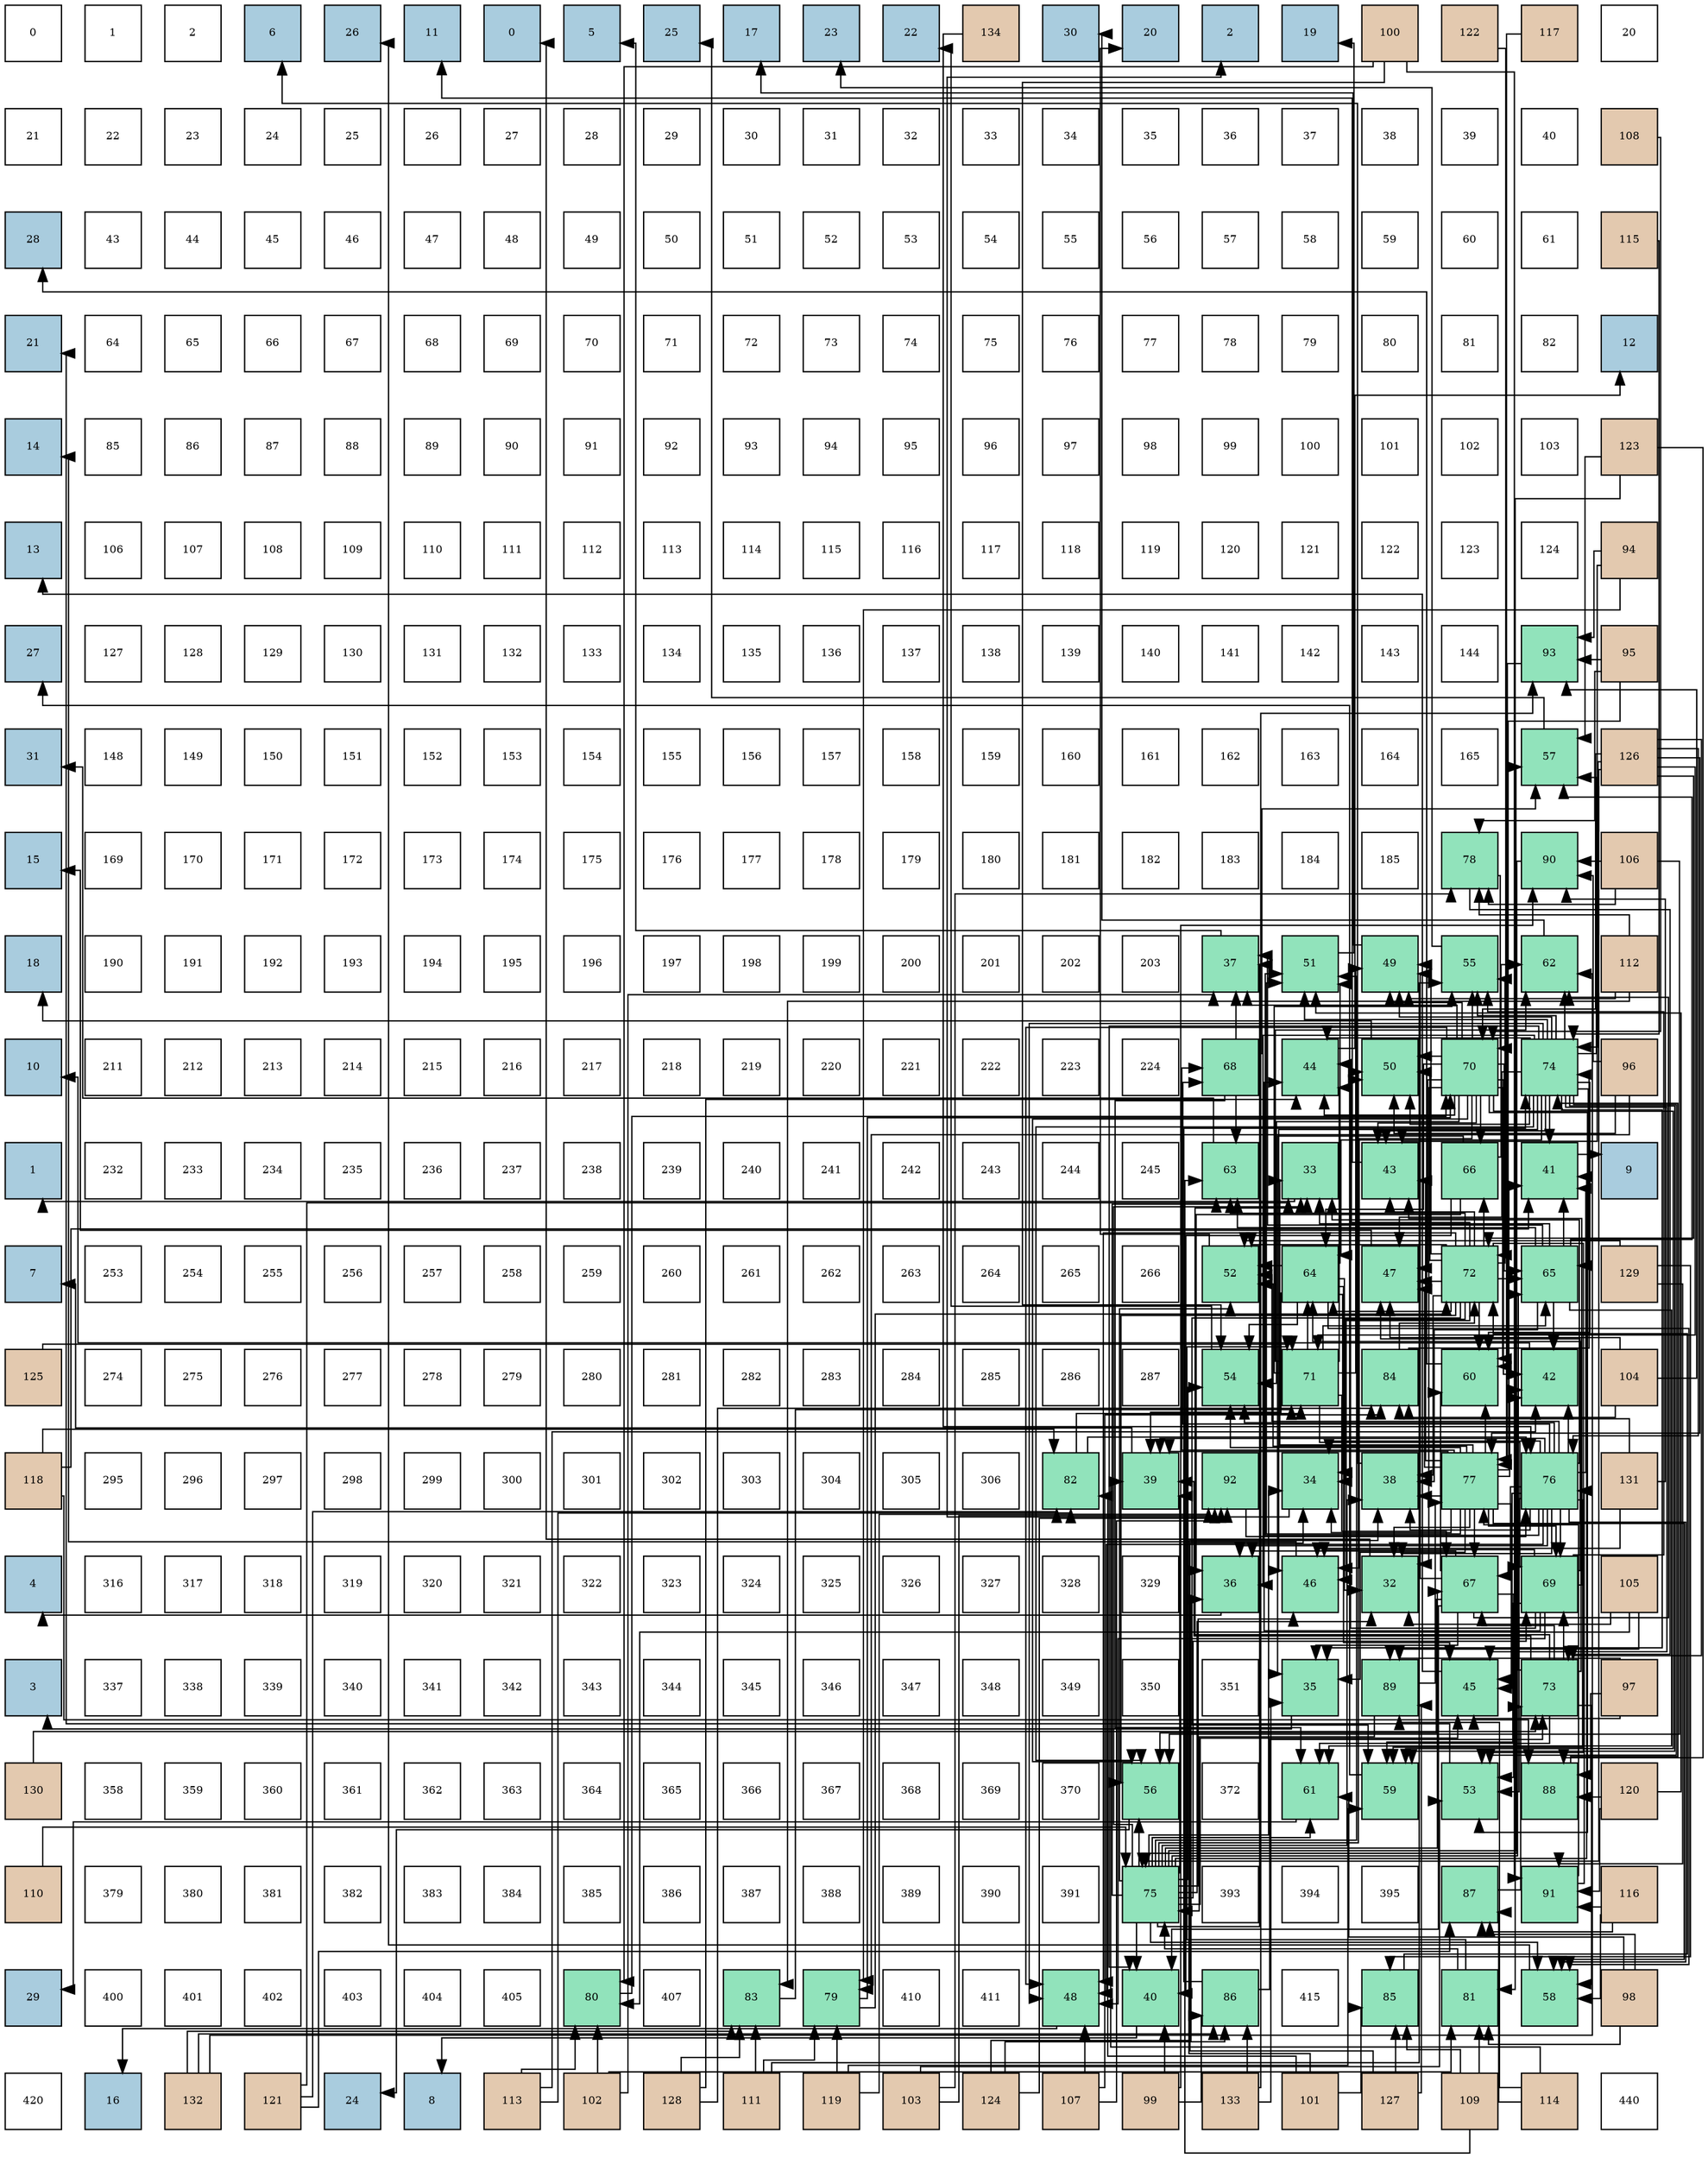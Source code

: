 digraph layout{
 rankdir=TB;
 splines=ortho;
 node [style=filled shape=square fixedsize=true width=0.6];
0[label="0", fontsize=8, fillcolor="#ffffff"];
1[label="1", fontsize=8, fillcolor="#ffffff"];
2[label="2", fontsize=8, fillcolor="#ffffff"];
3[label="6", fontsize=8, fillcolor="#a9ccde"];
4[label="26", fontsize=8, fillcolor="#a9ccde"];
5[label="11", fontsize=8, fillcolor="#a9ccde"];
6[label="0", fontsize=8, fillcolor="#a9ccde"];
7[label="5", fontsize=8, fillcolor="#a9ccde"];
8[label="25", fontsize=8, fillcolor="#a9ccde"];
9[label="17", fontsize=8, fillcolor="#a9ccde"];
10[label="23", fontsize=8, fillcolor="#a9ccde"];
11[label="22", fontsize=8, fillcolor="#a9ccde"];
12[label="134", fontsize=8, fillcolor="#e3c9af"];
13[label="30", fontsize=8, fillcolor="#a9ccde"];
14[label="20", fontsize=8, fillcolor="#a9ccde"];
15[label="2", fontsize=8, fillcolor="#a9ccde"];
16[label="19", fontsize=8, fillcolor="#a9ccde"];
17[label="100", fontsize=8, fillcolor="#e3c9af"];
18[label="122", fontsize=8, fillcolor="#e3c9af"];
19[label="117", fontsize=8, fillcolor="#e3c9af"];
20[label="20", fontsize=8, fillcolor="#ffffff"];
21[label="21", fontsize=8, fillcolor="#ffffff"];
22[label="22", fontsize=8, fillcolor="#ffffff"];
23[label="23", fontsize=8, fillcolor="#ffffff"];
24[label="24", fontsize=8, fillcolor="#ffffff"];
25[label="25", fontsize=8, fillcolor="#ffffff"];
26[label="26", fontsize=8, fillcolor="#ffffff"];
27[label="27", fontsize=8, fillcolor="#ffffff"];
28[label="28", fontsize=8, fillcolor="#ffffff"];
29[label="29", fontsize=8, fillcolor="#ffffff"];
30[label="30", fontsize=8, fillcolor="#ffffff"];
31[label="31", fontsize=8, fillcolor="#ffffff"];
32[label="32", fontsize=8, fillcolor="#ffffff"];
33[label="33", fontsize=8, fillcolor="#ffffff"];
34[label="34", fontsize=8, fillcolor="#ffffff"];
35[label="35", fontsize=8, fillcolor="#ffffff"];
36[label="36", fontsize=8, fillcolor="#ffffff"];
37[label="37", fontsize=8, fillcolor="#ffffff"];
38[label="38", fontsize=8, fillcolor="#ffffff"];
39[label="39", fontsize=8, fillcolor="#ffffff"];
40[label="40", fontsize=8, fillcolor="#ffffff"];
41[label="108", fontsize=8, fillcolor="#e3c9af"];
42[label="28", fontsize=8, fillcolor="#a9ccde"];
43[label="43", fontsize=8, fillcolor="#ffffff"];
44[label="44", fontsize=8, fillcolor="#ffffff"];
45[label="45", fontsize=8, fillcolor="#ffffff"];
46[label="46", fontsize=8, fillcolor="#ffffff"];
47[label="47", fontsize=8, fillcolor="#ffffff"];
48[label="48", fontsize=8, fillcolor="#ffffff"];
49[label="49", fontsize=8, fillcolor="#ffffff"];
50[label="50", fontsize=8, fillcolor="#ffffff"];
51[label="51", fontsize=8, fillcolor="#ffffff"];
52[label="52", fontsize=8, fillcolor="#ffffff"];
53[label="53", fontsize=8, fillcolor="#ffffff"];
54[label="54", fontsize=8, fillcolor="#ffffff"];
55[label="55", fontsize=8, fillcolor="#ffffff"];
56[label="56", fontsize=8, fillcolor="#ffffff"];
57[label="57", fontsize=8, fillcolor="#ffffff"];
58[label="58", fontsize=8, fillcolor="#ffffff"];
59[label="59", fontsize=8, fillcolor="#ffffff"];
60[label="60", fontsize=8, fillcolor="#ffffff"];
61[label="61", fontsize=8, fillcolor="#ffffff"];
62[label="115", fontsize=8, fillcolor="#e3c9af"];
63[label="21", fontsize=8, fillcolor="#a9ccde"];
64[label="64", fontsize=8, fillcolor="#ffffff"];
65[label="65", fontsize=8, fillcolor="#ffffff"];
66[label="66", fontsize=8, fillcolor="#ffffff"];
67[label="67", fontsize=8, fillcolor="#ffffff"];
68[label="68", fontsize=8, fillcolor="#ffffff"];
69[label="69", fontsize=8, fillcolor="#ffffff"];
70[label="70", fontsize=8, fillcolor="#ffffff"];
71[label="71", fontsize=8, fillcolor="#ffffff"];
72[label="72", fontsize=8, fillcolor="#ffffff"];
73[label="73", fontsize=8, fillcolor="#ffffff"];
74[label="74", fontsize=8, fillcolor="#ffffff"];
75[label="75", fontsize=8, fillcolor="#ffffff"];
76[label="76", fontsize=8, fillcolor="#ffffff"];
77[label="77", fontsize=8, fillcolor="#ffffff"];
78[label="78", fontsize=8, fillcolor="#ffffff"];
79[label="79", fontsize=8, fillcolor="#ffffff"];
80[label="80", fontsize=8, fillcolor="#ffffff"];
81[label="81", fontsize=8, fillcolor="#ffffff"];
82[label="82", fontsize=8, fillcolor="#ffffff"];
83[label="12", fontsize=8, fillcolor="#a9ccde"];
84[label="14", fontsize=8, fillcolor="#a9ccde"];
85[label="85", fontsize=8, fillcolor="#ffffff"];
86[label="86", fontsize=8, fillcolor="#ffffff"];
87[label="87", fontsize=8, fillcolor="#ffffff"];
88[label="88", fontsize=8, fillcolor="#ffffff"];
89[label="89", fontsize=8, fillcolor="#ffffff"];
90[label="90", fontsize=8, fillcolor="#ffffff"];
91[label="91", fontsize=8, fillcolor="#ffffff"];
92[label="92", fontsize=8, fillcolor="#ffffff"];
93[label="93", fontsize=8, fillcolor="#ffffff"];
94[label="94", fontsize=8, fillcolor="#ffffff"];
95[label="95", fontsize=8, fillcolor="#ffffff"];
96[label="96", fontsize=8, fillcolor="#ffffff"];
97[label="97", fontsize=8, fillcolor="#ffffff"];
98[label="98", fontsize=8, fillcolor="#ffffff"];
99[label="99", fontsize=8, fillcolor="#ffffff"];
100[label="100", fontsize=8, fillcolor="#ffffff"];
101[label="101", fontsize=8, fillcolor="#ffffff"];
102[label="102", fontsize=8, fillcolor="#ffffff"];
103[label="103", fontsize=8, fillcolor="#ffffff"];
104[label="123", fontsize=8, fillcolor="#e3c9af"];
105[label="13", fontsize=8, fillcolor="#a9ccde"];
106[label="106", fontsize=8, fillcolor="#ffffff"];
107[label="107", fontsize=8, fillcolor="#ffffff"];
108[label="108", fontsize=8, fillcolor="#ffffff"];
109[label="109", fontsize=8, fillcolor="#ffffff"];
110[label="110", fontsize=8, fillcolor="#ffffff"];
111[label="111", fontsize=8, fillcolor="#ffffff"];
112[label="112", fontsize=8, fillcolor="#ffffff"];
113[label="113", fontsize=8, fillcolor="#ffffff"];
114[label="114", fontsize=8, fillcolor="#ffffff"];
115[label="115", fontsize=8, fillcolor="#ffffff"];
116[label="116", fontsize=8, fillcolor="#ffffff"];
117[label="117", fontsize=8, fillcolor="#ffffff"];
118[label="118", fontsize=8, fillcolor="#ffffff"];
119[label="119", fontsize=8, fillcolor="#ffffff"];
120[label="120", fontsize=8, fillcolor="#ffffff"];
121[label="121", fontsize=8, fillcolor="#ffffff"];
122[label="122", fontsize=8, fillcolor="#ffffff"];
123[label="123", fontsize=8, fillcolor="#ffffff"];
124[label="124", fontsize=8, fillcolor="#ffffff"];
125[label="94", fontsize=8, fillcolor="#e3c9af"];
126[label="27", fontsize=8, fillcolor="#a9ccde"];
127[label="127", fontsize=8, fillcolor="#ffffff"];
128[label="128", fontsize=8, fillcolor="#ffffff"];
129[label="129", fontsize=8, fillcolor="#ffffff"];
130[label="130", fontsize=8, fillcolor="#ffffff"];
131[label="131", fontsize=8, fillcolor="#ffffff"];
132[label="132", fontsize=8, fillcolor="#ffffff"];
133[label="133", fontsize=8, fillcolor="#ffffff"];
134[label="134", fontsize=8, fillcolor="#ffffff"];
135[label="135", fontsize=8, fillcolor="#ffffff"];
136[label="136", fontsize=8, fillcolor="#ffffff"];
137[label="137", fontsize=8, fillcolor="#ffffff"];
138[label="138", fontsize=8, fillcolor="#ffffff"];
139[label="139", fontsize=8, fillcolor="#ffffff"];
140[label="140", fontsize=8, fillcolor="#ffffff"];
141[label="141", fontsize=8, fillcolor="#ffffff"];
142[label="142", fontsize=8, fillcolor="#ffffff"];
143[label="143", fontsize=8, fillcolor="#ffffff"];
144[label="144", fontsize=8, fillcolor="#ffffff"];
145[label="93", fontsize=8, fillcolor="#91e3bb"];
146[label="95", fontsize=8, fillcolor="#e3c9af"];
147[label="31", fontsize=8, fillcolor="#a9ccde"];
148[label="148", fontsize=8, fillcolor="#ffffff"];
149[label="149", fontsize=8, fillcolor="#ffffff"];
150[label="150", fontsize=8, fillcolor="#ffffff"];
151[label="151", fontsize=8, fillcolor="#ffffff"];
152[label="152", fontsize=8, fillcolor="#ffffff"];
153[label="153", fontsize=8, fillcolor="#ffffff"];
154[label="154", fontsize=8, fillcolor="#ffffff"];
155[label="155", fontsize=8, fillcolor="#ffffff"];
156[label="156", fontsize=8, fillcolor="#ffffff"];
157[label="157", fontsize=8, fillcolor="#ffffff"];
158[label="158", fontsize=8, fillcolor="#ffffff"];
159[label="159", fontsize=8, fillcolor="#ffffff"];
160[label="160", fontsize=8, fillcolor="#ffffff"];
161[label="161", fontsize=8, fillcolor="#ffffff"];
162[label="162", fontsize=8, fillcolor="#ffffff"];
163[label="163", fontsize=8, fillcolor="#ffffff"];
164[label="164", fontsize=8, fillcolor="#ffffff"];
165[label="165", fontsize=8, fillcolor="#ffffff"];
166[label="57", fontsize=8, fillcolor="#91e3bb"];
167[label="126", fontsize=8, fillcolor="#e3c9af"];
168[label="15", fontsize=8, fillcolor="#a9ccde"];
169[label="169", fontsize=8, fillcolor="#ffffff"];
170[label="170", fontsize=8, fillcolor="#ffffff"];
171[label="171", fontsize=8, fillcolor="#ffffff"];
172[label="172", fontsize=8, fillcolor="#ffffff"];
173[label="173", fontsize=8, fillcolor="#ffffff"];
174[label="174", fontsize=8, fillcolor="#ffffff"];
175[label="175", fontsize=8, fillcolor="#ffffff"];
176[label="176", fontsize=8, fillcolor="#ffffff"];
177[label="177", fontsize=8, fillcolor="#ffffff"];
178[label="178", fontsize=8, fillcolor="#ffffff"];
179[label="179", fontsize=8, fillcolor="#ffffff"];
180[label="180", fontsize=8, fillcolor="#ffffff"];
181[label="181", fontsize=8, fillcolor="#ffffff"];
182[label="182", fontsize=8, fillcolor="#ffffff"];
183[label="183", fontsize=8, fillcolor="#ffffff"];
184[label="184", fontsize=8, fillcolor="#ffffff"];
185[label="185", fontsize=8, fillcolor="#ffffff"];
186[label="78", fontsize=8, fillcolor="#91e3bb"];
187[label="90", fontsize=8, fillcolor="#91e3bb"];
188[label="106", fontsize=8, fillcolor="#e3c9af"];
189[label="18", fontsize=8, fillcolor="#a9ccde"];
190[label="190", fontsize=8, fillcolor="#ffffff"];
191[label="191", fontsize=8, fillcolor="#ffffff"];
192[label="192", fontsize=8, fillcolor="#ffffff"];
193[label="193", fontsize=8, fillcolor="#ffffff"];
194[label="194", fontsize=8, fillcolor="#ffffff"];
195[label="195", fontsize=8, fillcolor="#ffffff"];
196[label="196", fontsize=8, fillcolor="#ffffff"];
197[label="197", fontsize=8, fillcolor="#ffffff"];
198[label="198", fontsize=8, fillcolor="#ffffff"];
199[label="199", fontsize=8, fillcolor="#ffffff"];
200[label="200", fontsize=8, fillcolor="#ffffff"];
201[label="201", fontsize=8, fillcolor="#ffffff"];
202[label="202", fontsize=8, fillcolor="#ffffff"];
203[label="203", fontsize=8, fillcolor="#ffffff"];
204[label="37", fontsize=8, fillcolor="#91e3bb"];
205[label="51", fontsize=8, fillcolor="#91e3bb"];
206[label="49", fontsize=8, fillcolor="#91e3bb"];
207[label="55", fontsize=8, fillcolor="#91e3bb"];
208[label="62", fontsize=8, fillcolor="#91e3bb"];
209[label="112", fontsize=8, fillcolor="#e3c9af"];
210[label="10", fontsize=8, fillcolor="#a9ccde"];
211[label="211", fontsize=8, fillcolor="#ffffff"];
212[label="212", fontsize=8, fillcolor="#ffffff"];
213[label="213", fontsize=8, fillcolor="#ffffff"];
214[label="214", fontsize=8, fillcolor="#ffffff"];
215[label="215", fontsize=8, fillcolor="#ffffff"];
216[label="216", fontsize=8, fillcolor="#ffffff"];
217[label="217", fontsize=8, fillcolor="#ffffff"];
218[label="218", fontsize=8, fillcolor="#ffffff"];
219[label="219", fontsize=8, fillcolor="#ffffff"];
220[label="220", fontsize=8, fillcolor="#ffffff"];
221[label="221", fontsize=8, fillcolor="#ffffff"];
222[label="222", fontsize=8, fillcolor="#ffffff"];
223[label="223", fontsize=8, fillcolor="#ffffff"];
224[label="224", fontsize=8, fillcolor="#ffffff"];
225[label="68", fontsize=8, fillcolor="#91e3bb"];
226[label="44", fontsize=8, fillcolor="#91e3bb"];
227[label="50", fontsize=8, fillcolor="#91e3bb"];
228[label="70", fontsize=8, fillcolor="#91e3bb"];
229[label="74", fontsize=8, fillcolor="#91e3bb"];
230[label="96", fontsize=8, fillcolor="#e3c9af"];
231[label="1", fontsize=8, fillcolor="#a9ccde"];
232[label="232", fontsize=8, fillcolor="#ffffff"];
233[label="233", fontsize=8, fillcolor="#ffffff"];
234[label="234", fontsize=8, fillcolor="#ffffff"];
235[label="235", fontsize=8, fillcolor="#ffffff"];
236[label="236", fontsize=8, fillcolor="#ffffff"];
237[label="237", fontsize=8, fillcolor="#ffffff"];
238[label="238", fontsize=8, fillcolor="#ffffff"];
239[label="239", fontsize=8, fillcolor="#ffffff"];
240[label="240", fontsize=8, fillcolor="#ffffff"];
241[label="241", fontsize=8, fillcolor="#ffffff"];
242[label="242", fontsize=8, fillcolor="#ffffff"];
243[label="243", fontsize=8, fillcolor="#ffffff"];
244[label="244", fontsize=8, fillcolor="#ffffff"];
245[label="245", fontsize=8, fillcolor="#ffffff"];
246[label="63", fontsize=8, fillcolor="#91e3bb"];
247[label="33", fontsize=8, fillcolor="#91e3bb"];
248[label="43", fontsize=8, fillcolor="#91e3bb"];
249[label="66", fontsize=8, fillcolor="#91e3bb"];
250[label="41", fontsize=8, fillcolor="#91e3bb"];
251[label="9", fontsize=8, fillcolor="#a9ccde"];
252[label="7", fontsize=8, fillcolor="#a9ccde"];
253[label="253", fontsize=8, fillcolor="#ffffff"];
254[label="254", fontsize=8, fillcolor="#ffffff"];
255[label="255", fontsize=8, fillcolor="#ffffff"];
256[label="256", fontsize=8, fillcolor="#ffffff"];
257[label="257", fontsize=8, fillcolor="#ffffff"];
258[label="258", fontsize=8, fillcolor="#ffffff"];
259[label="259", fontsize=8, fillcolor="#ffffff"];
260[label="260", fontsize=8, fillcolor="#ffffff"];
261[label="261", fontsize=8, fillcolor="#ffffff"];
262[label="262", fontsize=8, fillcolor="#ffffff"];
263[label="263", fontsize=8, fillcolor="#ffffff"];
264[label="264", fontsize=8, fillcolor="#ffffff"];
265[label="265", fontsize=8, fillcolor="#ffffff"];
266[label="266", fontsize=8, fillcolor="#ffffff"];
267[label="52", fontsize=8, fillcolor="#91e3bb"];
268[label="64", fontsize=8, fillcolor="#91e3bb"];
269[label="47", fontsize=8, fillcolor="#91e3bb"];
270[label="72", fontsize=8, fillcolor="#91e3bb"];
271[label="65", fontsize=8, fillcolor="#91e3bb"];
272[label="129", fontsize=8, fillcolor="#e3c9af"];
273[label="125", fontsize=8, fillcolor="#e3c9af"];
274[label="274", fontsize=8, fillcolor="#ffffff"];
275[label="275", fontsize=8, fillcolor="#ffffff"];
276[label="276", fontsize=8, fillcolor="#ffffff"];
277[label="277", fontsize=8, fillcolor="#ffffff"];
278[label="278", fontsize=8, fillcolor="#ffffff"];
279[label="279", fontsize=8, fillcolor="#ffffff"];
280[label="280", fontsize=8, fillcolor="#ffffff"];
281[label="281", fontsize=8, fillcolor="#ffffff"];
282[label="282", fontsize=8, fillcolor="#ffffff"];
283[label="283", fontsize=8, fillcolor="#ffffff"];
284[label="284", fontsize=8, fillcolor="#ffffff"];
285[label="285", fontsize=8, fillcolor="#ffffff"];
286[label="286", fontsize=8, fillcolor="#ffffff"];
287[label="287", fontsize=8, fillcolor="#ffffff"];
288[label="54", fontsize=8, fillcolor="#91e3bb"];
289[label="71", fontsize=8, fillcolor="#91e3bb"];
290[label="84", fontsize=8, fillcolor="#91e3bb"];
291[label="60", fontsize=8, fillcolor="#91e3bb"];
292[label="42", fontsize=8, fillcolor="#91e3bb"];
293[label="104", fontsize=8, fillcolor="#e3c9af"];
294[label="118", fontsize=8, fillcolor="#e3c9af"];
295[label="295", fontsize=8, fillcolor="#ffffff"];
296[label="296", fontsize=8, fillcolor="#ffffff"];
297[label="297", fontsize=8, fillcolor="#ffffff"];
298[label="298", fontsize=8, fillcolor="#ffffff"];
299[label="299", fontsize=8, fillcolor="#ffffff"];
300[label="300", fontsize=8, fillcolor="#ffffff"];
301[label="301", fontsize=8, fillcolor="#ffffff"];
302[label="302", fontsize=8, fillcolor="#ffffff"];
303[label="303", fontsize=8, fillcolor="#ffffff"];
304[label="304", fontsize=8, fillcolor="#ffffff"];
305[label="305", fontsize=8, fillcolor="#ffffff"];
306[label="306", fontsize=8, fillcolor="#ffffff"];
307[label="82", fontsize=8, fillcolor="#91e3bb"];
308[label="39", fontsize=8, fillcolor="#91e3bb"];
309[label="92", fontsize=8, fillcolor="#91e3bb"];
310[label="34", fontsize=8, fillcolor="#91e3bb"];
311[label="38", fontsize=8, fillcolor="#91e3bb"];
312[label="77", fontsize=8, fillcolor="#91e3bb"];
313[label="76", fontsize=8, fillcolor="#91e3bb"];
314[label="131", fontsize=8, fillcolor="#e3c9af"];
315[label="4", fontsize=8, fillcolor="#a9ccde"];
316[label="316", fontsize=8, fillcolor="#ffffff"];
317[label="317", fontsize=8, fillcolor="#ffffff"];
318[label="318", fontsize=8, fillcolor="#ffffff"];
319[label="319", fontsize=8, fillcolor="#ffffff"];
320[label="320", fontsize=8, fillcolor="#ffffff"];
321[label="321", fontsize=8, fillcolor="#ffffff"];
322[label="322", fontsize=8, fillcolor="#ffffff"];
323[label="323", fontsize=8, fillcolor="#ffffff"];
324[label="324", fontsize=8, fillcolor="#ffffff"];
325[label="325", fontsize=8, fillcolor="#ffffff"];
326[label="326", fontsize=8, fillcolor="#ffffff"];
327[label="327", fontsize=8, fillcolor="#ffffff"];
328[label="328", fontsize=8, fillcolor="#ffffff"];
329[label="329", fontsize=8, fillcolor="#ffffff"];
330[label="36", fontsize=8, fillcolor="#91e3bb"];
331[label="46", fontsize=8, fillcolor="#91e3bb"];
332[label="32", fontsize=8, fillcolor="#91e3bb"];
333[label="67", fontsize=8, fillcolor="#91e3bb"];
334[label="69", fontsize=8, fillcolor="#91e3bb"];
335[label="105", fontsize=8, fillcolor="#e3c9af"];
336[label="3", fontsize=8, fillcolor="#a9ccde"];
337[label="337", fontsize=8, fillcolor="#ffffff"];
338[label="338", fontsize=8, fillcolor="#ffffff"];
339[label="339", fontsize=8, fillcolor="#ffffff"];
340[label="340", fontsize=8, fillcolor="#ffffff"];
341[label="341", fontsize=8, fillcolor="#ffffff"];
342[label="342", fontsize=8, fillcolor="#ffffff"];
343[label="343", fontsize=8, fillcolor="#ffffff"];
344[label="344", fontsize=8, fillcolor="#ffffff"];
345[label="345", fontsize=8, fillcolor="#ffffff"];
346[label="346", fontsize=8, fillcolor="#ffffff"];
347[label="347", fontsize=8, fillcolor="#ffffff"];
348[label="348", fontsize=8, fillcolor="#ffffff"];
349[label="349", fontsize=8, fillcolor="#ffffff"];
350[label="350", fontsize=8, fillcolor="#ffffff"];
351[label="351", fontsize=8, fillcolor="#ffffff"];
352[label="35", fontsize=8, fillcolor="#91e3bb"];
353[label="89", fontsize=8, fillcolor="#91e3bb"];
354[label="45", fontsize=8, fillcolor="#91e3bb"];
355[label="73", fontsize=8, fillcolor="#91e3bb"];
356[label="97", fontsize=8, fillcolor="#e3c9af"];
357[label="130", fontsize=8, fillcolor="#e3c9af"];
358[label="358", fontsize=8, fillcolor="#ffffff"];
359[label="359", fontsize=8, fillcolor="#ffffff"];
360[label="360", fontsize=8, fillcolor="#ffffff"];
361[label="361", fontsize=8, fillcolor="#ffffff"];
362[label="362", fontsize=8, fillcolor="#ffffff"];
363[label="363", fontsize=8, fillcolor="#ffffff"];
364[label="364", fontsize=8, fillcolor="#ffffff"];
365[label="365", fontsize=8, fillcolor="#ffffff"];
366[label="366", fontsize=8, fillcolor="#ffffff"];
367[label="367", fontsize=8, fillcolor="#ffffff"];
368[label="368", fontsize=8, fillcolor="#ffffff"];
369[label="369", fontsize=8, fillcolor="#ffffff"];
370[label="370", fontsize=8, fillcolor="#ffffff"];
371[label="56", fontsize=8, fillcolor="#91e3bb"];
372[label="372", fontsize=8, fillcolor="#ffffff"];
373[label="61", fontsize=8, fillcolor="#91e3bb"];
374[label="59", fontsize=8, fillcolor="#91e3bb"];
375[label="53", fontsize=8, fillcolor="#91e3bb"];
376[label="88", fontsize=8, fillcolor="#91e3bb"];
377[label="120", fontsize=8, fillcolor="#e3c9af"];
378[label="110", fontsize=8, fillcolor="#e3c9af"];
379[label="379", fontsize=8, fillcolor="#ffffff"];
380[label="380", fontsize=8, fillcolor="#ffffff"];
381[label="381", fontsize=8, fillcolor="#ffffff"];
382[label="382", fontsize=8, fillcolor="#ffffff"];
383[label="383", fontsize=8, fillcolor="#ffffff"];
384[label="384", fontsize=8, fillcolor="#ffffff"];
385[label="385", fontsize=8, fillcolor="#ffffff"];
386[label="386", fontsize=8, fillcolor="#ffffff"];
387[label="387", fontsize=8, fillcolor="#ffffff"];
388[label="388", fontsize=8, fillcolor="#ffffff"];
389[label="389", fontsize=8, fillcolor="#ffffff"];
390[label="390", fontsize=8, fillcolor="#ffffff"];
391[label="391", fontsize=8, fillcolor="#ffffff"];
392[label="75", fontsize=8, fillcolor="#91e3bb"];
393[label="393", fontsize=8, fillcolor="#ffffff"];
394[label="394", fontsize=8, fillcolor="#ffffff"];
395[label="395", fontsize=8, fillcolor="#ffffff"];
396[label="87", fontsize=8, fillcolor="#91e3bb"];
397[label="91", fontsize=8, fillcolor="#91e3bb"];
398[label="116", fontsize=8, fillcolor="#e3c9af"];
399[label="29", fontsize=8, fillcolor="#a9ccde"];
400[label="400", fontsize=8, fillcolor="#ffffff"];
401[label="401", fontsize=8, fillcolor="#ffffff"];
402[label="402", fontsize=8, fillcolor="#ffffff"];
403[label="403", fontsize=8, fillcolor="#ffffff"];
404[label="404", fontsize=8, fillcolor="#ffffff"];
405[label="405", fontsize=8, fillcolor="#ffffff"];
406[label="80", fontsize=8, fillcolor="#91e3bb"];
407[label="407", fontsize=8, fillcolor="#ffffff"];
408[label="83", fontsize=8, fillcolor="#91e3bb"];
409[label="79", fontsize=8, fillcolor="#91e3bb"];
410[label="410", fontsize=8, fillcolor="#ffffff"];
411[label="411", fontsize=8, fillcolor="#ffffff"];
412[label="48", fontsize=8, fillcolor="#91e3bb"];
413[label="40", fontsize=8, fillcolor="#91e3bb"];
414[label="86", fontsize=8, fillcolor="#91e3bb"];
415[label="415", fontsize=8, fillcolor="#ffffff"];
416[label="85", fontsize=8, fillcolor="#91e3bb"];
417[label="81", fontsize=8, fillcolor="#91e3bb"];
418[label="58", fontsize=8, fillcolor="#91e3bb"];
419[label="98", fontsize=8, fillcolor="#e3c9af"];
420[label="420", fontsize=8, fillcolor="#ffffff"];
421[label="16", fontsize=8, fillcolor="#a9ccde"];
422[label="132", fontsize=8, fillcolor="#e3c9af"];
423[label="121", fontsize=8, fillcolor="#e3c9af"];
424[label="24", fontsize=8, fillcolor="#a9ccde"];
425[label="8", fontsize=8, fillcolor="#a9ccde"];
426[label="113", fontsize=8, fillcolor="#e3c9af"];
427[label="102", fontsize=8, fillcolor="#e3c9af"];
428[label="128", fontsize=8, fillcolor="#e3c9af"];
429[label="111", fontsize=8, fillcolor="#e3c9af"];
430[label="119", fontsize=8, fillcolor="#e3c9af"];
431[label="103", fontsize=8, fillcolor="#e3c9af"];
432[label="124", fontsize=8, fillcolor="#e3c9af"];
433[label="107", fontsize=8, fillcolor="#e3c9af"];
434[label="99", fontsize=8, fillcolor="#e3c9af"];
435[label="133", fontsize=8, fillcolor="#e3c9af"];
436[label="101", fontsize=8, fillcolor="#e3c9af"];
437[label="127", fontsize=8, fillcolor="#e3c9af"];
438[label="109", fontsize=8, fillcolor="#e3c9af"];
439[label="114", fontsize=8, fillcolor="#e3c9af"];
440[label="440", fontsize=8, fillcolor="#ffffff"];
edge [constraint=false, style=vis];332 -> 6;
247 -> 231;
310 -> 15;
352 -> 336;
330 -> 315;
204 -> 7;
311 -> 3;
308 -> 252;
413 -> 425;
250 -> 251;
292 -> 210;
248 -> 5;
226 -> 83;
354 -> 105;
331 -> 84;
269 -> 168;
412 -> 421;
206 -> 9;
227 -> 189;
205 -> 16;
267 -> 14;
375 -> 63;
288 -> 11;
207 -> 10;
371 -> 424;
166 -> 8;
418 -> 4;
374 -> 126;
291 -> 42;
373 -> 399;
208 -> 13;
246 -> 147;
268 -> 332;
268 -> 310;
268 -> 308;
268 -> 354;
268 -> 205;
268 -> 267;
268 -> 288;
268 -> 418;
271 -> 247;
271 -> 204;
271 -> 311;
271 -> 250;
271 -> 292;
271 -> 166;
271 -> 373;
271 -> 246;
249 -> 352;
249 -> 330;
249 -> 413;
249 -> 208;
333 -> 352;
333 -> 330;
333 -> 413;
333 -> 206;
333 -> 375;
333 -> 371;
333 -> 291;
333 -> 208;
225 -> 204;
225 -> 166;
225 -> 373;
225 -> 246;
334 -> 248;
334 -> 226;
334 -> 331;
334 -> 269;
334 -> 412;
334 -> 227;
334 -> 207;
334 -> 374;
228 -> 332;
228 -> 204;
228 -> 292;
228 -> 248;
228 -> 226;
228 -> 331;
228 -> 269;
228 -> 412;
228 -> 206;
228 -> 227;
228 -> 375;
228 -> 288;
228 -> 207;
228 -> 371;
228 -> 374;
228 -> 291;
228 -> 268;
228 -> 271;
228 -> 249;
289 -> 226;
289 -> 206;
289 -> 207;
289 -> 208;
289 -> 268;
289 -> 271;
289 -> 333;
289 -> 334;
270 -> 310;
270 -> 311;
270 -> 248;
270 -> 226;
270 -> 331;
270 -> 269;
270 -> 412;
270 -> 206;
270 -> 227;
270 -> 267;
270 -> 375;
270 -> 207;
270 -> 371;
270 -> 374;
270 -> 291;
270 -> 246;
270 -> 268;
270 -> 271;
270 -> 249;
355 -> 247;
355 -> 308;
355 -> 418;
355 -> 373;
355 -> 268;
355 -> 271;
355 -> 333;
355 -> 334;
229 -> 352;
229 -> 330;
229 -> 413;
229 -> 250;
229 -> 248;
229 -> 226;
229 -> 354;
229 -> 331;
229 -> 269;
229 -> 412;
229 -> 206;
229 -> 227;
229 -> 205;
229 -> 375;
229 -> 207;
229 -> 371;
229 -> 166;
229 -> 374;
229 -> 291;
229 -> 208;
229 -> 268;
229 -> 271;
392 -> 332;
392 -> 247;
392 -> 310;
392 -> 204;
392 -> 311;
392 -> 308;
392 -> 413;
392 -> 250;
392 -> 292;
392 -> 354;
392 -> 331;
392 -> 227;
392 -> 205;
392 -> 267;
392 -> 288;
392 -> 371;
392 -> 166;
392 -> 418;
392 -> 373;
392 -> 246;
392 -> 333;
392 -> 334;
313 -> 332;
313 -> 247;
313 -> 310;
313 -> 330;
313 -> 311;
313 -> 308;
313 -> 250;
313 -> 292;
313 -> 354;
313 -> 412;
313 -> 205;
313 -> 267;
313 -> 375;
313 -> 288;
313 -> 418;
313 -> 374;
313 -> 333;
313 -> 225;
313 -> 334;
312 -> 332;
312 -> 247;
312 -> 310;
312 -> 352;
312 -> 311;
312 -> 308;
312 -> 250;
312 -> 292;
312 -> 248;
312 -> 354;
312 -> 269;
312 -> 205;
312 -> 267;
312 -> 288;
312 -> 418;
312 -> 291;
312 -> 333;
312 -> 225;
312 -> 334;
186 -> 228;
186 -> 355;
409 -> 228;
409 -> 270;
406 -> 228;
417 -> 289;
417 -> 392;
307 -> 289;
307 -> 313;
408 -> 289;
290 -> 270;
290 -> 229;
416 -> 270;
414 -> 355;
414 -> 229;
396 -> 355;
376 -> 229;
353 -> 392;
353 -> 312;
187 -> 392;
397 -> 313;
397 -> 312;
309 -> 313;
145 -> 312;
125 -> 248;
125 -> 409;
125 -> 145;
146 -> 291;
146 -> 186;
146 -> 145;
230 -> 227;
230 -> 409;
230 -> 187;
356 -> 354;
356 -> 376;
356 -> 353;
419 -> 373;
419 -> 417;
419 -> 396;
434 -> 413;
434 -> 414;
434 -> 187;
17 -> 288;
17 -> 406;
17 -> 397;
436 -> 311;
436 -> 307;
436 -> 416;
427 -> 204;
427 -> 406;
427 -> 417;
431 -> 375;
431 -> 186;
431 -> 309;
293 -> 269;
293 -> 290;
293 -> 145;
335 -> 332;
335 -> 406;
335 -> 353;
188 -> 371;
188 -> 186;
188 -> 187;
433 -> 412;
433 -> 290;
433 -> 309;
41 -> 228;
438 -> 246;
438 -> 417;
438 -> 416;
378 -> 392;
429 -> 207;
429 -> 409;
429 -> 408;
209 -> 206;
209 -> 186;
209 -> 408;
426 -> 292;
426 -> 406;
426 -> 307;
439 -> 308;
439 -> 396;
439 -> 353;
62 -> 229;
398 -> 418;
398 -> 396;
398 -> 397;
19 -> 312;
294 -> 250;
294 -> 307;
294 -> 376;
430 -> 374;
430 -> 409;
430 -> 309;
377 -> 205;
377 -> 376;
377 -> 397;
423 -> 247;
423 -> 307;
423 -> 396;
18 -> 270;
104 -> 166;
104 -> 417;
104 -> 376;
432 -> 330;
432 -> 414;
432 -> 309;
273 -> 289;
167 -> 228;
167 -> 289;
167 -> 270;
167 -> 355;
167 -> 229;
167 -> 392;
167 -> 313;
167 -> 312;
437 -> 310;
437 -> 416;
437 -> 353;
428 -> 226;
428 -> 408;
428 -> 290;
272 -> 267;
272 -> 416;
272 -> 397;
357 -> 355;
314 -> 331;
314 -> 290;
314 -> 187;
422 -> 208;
422 -> 408;
422 -> 414;
435 -> 352;
435 -> 414;
435 -> 145;
12 -> 313;
edge [constraint=true, style=invis];
0 -> 21 -> 42 -> 63 -> 84 -> 105 -> 126 -> 147 -> 168 -> 189 -> 210 -> 231 -> 252 -> 273 -> 294 -> 315 -> 336 -> 357 -> 378 -> 399 -> 420;
1 -> 22 -> 43 -> 64 -> 85 -> 106 -> 127 -> 148 -> 169 -> 190 -> 211 -> 232 -> 253 -> 274 -> 295 -> 316 -> 337 -> 358 -> 379 -> 400 -> 421;
2 -> 23 -> 44 -> 65 -> 86 -> 107 -> 128 -> 149 -> 170 -> 191 -> 212 -> 233 -> 254 -> 275 -> 296 -> 317 -> 338 -> 359 -> 380 -> 401 -> 422;
3 -> 24 -> 45 -> 66 -> 87 -> 108 -> 129 -> 150 -> 171 -> 192 -> 213 -> 234 -> 255 -> 276 -> 297 -> 318 -> 339 -> 360 -> 381 -> 402 -> 423;
4 -> 25 -> 46 -> 67 -> 88 -> 109 -> 130 -> 151 -> 172 -> 193 -> 214 -> 235 -> 256 -> 277 -> 298 -> 319 -> 340 -> 361 -> 382 -> 403 -> 424;
5 -> 26 -> 47 -> 68 -> 89 -> 110 -> 131 -> 152 -> 173 -> 194 -> 215 -> 236 -> 257 -> 278 -> 299 -> 320 -> 341 -> 362 -> 383 -> 404 -> 425;
6 -> 27 -> 48 -> 69 -> 90 -> 111 -> 132 -> 153 -> 174 -> 195 -> 216 -> 237 -> 258 -> 279 -> 300 -> 321 -> 342 -> 363 -> 384 -> 405 -> 426;
7 -> 28 -> 49 -> 70 -> 91 -> 112 -> 133 -> 154 -> 175 -> 196 -> 217 -> 238 -> 259 -> 280 -> 301 -> 322 -> 343 -> 364 -> 385 -> 406 -> 427;
8 -> 29 -> 50 -> 71 -> 92 -> 113 -> 134 -> 155 -> 176 -> 197 -> 218 -> 239 -> 260 -> 281 -> 302 -> 323 -> 344 -> 365 -> 386 -> 407 -> 428;
9 -> 30 -> 51 -> 72 -> 93 -> 114 -> 135 -> 156 -> 177 -> 198 -> 219 -> 240 -> 261 -> 282 -> 303 -> 324 -> 345 -> 366 -> 387 -> 408 -> 429;
10 -> 31 -> 52 -> 73 -> 94 -> 115 -> 136 -> 157 -> 178 -> 199 -> 220 -> 241 -> 262 -> 283 -> 304 -> 325 -> 346 -> 367 -> 388 -> 409 -> 430;
11 -> 32 -> 53 -> 74 -> 95 -> 116 -> 137 -> 158 -> 179 -> 200 -> 221 -> 242 -> 263 -> 284 -> 305 -> 326 -> 347 -> 368 -> 389 -> 410 -> 431;
12 -> 33 -> 54 -> 75 -> 96 -> 117 -> 138 -> 159 -> 180 -> 201 -> 222 -> 243 -> 264 -> 285 -> 306 -> 327 -> 348 -> 369 -> 390 -> 411 -> 432;
13 -> 34 -> 55 -> 76 -> 97 -> 118 -> 139 -> 160 -> 181 -> 202 -> 223 -> 244 -> 265 -> 286 -> 307 -> 328 -> 349 -> 370 -> 391 -> 412 -> 433;
14 -> 35 -> 56 -> 77 -> 98 -> 119 -> 140 -> 161 -> 182 -> 203 -> 224 -> 245 -> 266 -> 287 -> 308 -> 329 -> 350 -> 371 -> 392 -> 413 -> 434;
15 -> 36 -> 57 -> 78 -> 99 -> 120 -> 141 -> 162 -> 183 -> 204 -> 225 -> 246 -> 267 -> 288 -> 309 -> 330 -> 351 -> 372 -> 393 -> 414 -> 435;
16 -> 37 -> 58 -> 79 -> 100 -> 121 -> 142 -> 163 -> 184 -> 205 -> 226 -> 247 -> 268 -> 289 -> 310 -> 331 -> 352 -> 373 -> 394 -> 415 -> 436;
17 -> 38 -> 59 -> 80 -> 101 -> 122 -> 143 -> 164 -> 185 -> 206 -> 227 -> 248 -> 269 -> 290 -> 311 -> 332 -> 353 -> 374 -> 395 -> 416 -> 437;
18 -> 39 -> 60 -> 81 -> 102 -> 123 -> 144 -> 165 -> 186 -> 207 -> 228 -> 249 -> 270 -> 291 -> 312 -> 333 -> 354 -> 375 -> 396 -> 417 -> 438;
19 -> 40 -> 61 -> 82 -> 103 -> 124 -> 145 -> 166 -> 187 -> 208 -> 229 -> 250 -> 271 -> 292 -> 313 -> 334 -> 355 -> 376 -> 397 -> 418 -> 439;
20 -> 41 -> 62 -> 83 -> 104 -> 125 -> 146 -> 167 -> 188 -> 209 -> 230 -> 251 -> 272 -> 293 -> 314 -> 335 -> 356 -> 377 -> 398 -> 419 -> 440;
rank = same {0 -> 1 -> 2 -> 3 -> 4 -> 5 -> 6 -> 7 -> 8 -> 9 -> 10 -> 11 -> 12 -> 13 -> 14 -> 15 -> 16 -> 17 -> 18 -> 19 -> 20};
rank = same {21 -> 22 -> 23 -> 24 -> 25 -> 26 -> 27 -> 28 -> 29 -> 30 -> 31 -> 32 -> 33 -> 34 -> 35 -> 36 -> 37 -> 38 -> 39 -> 40 -> 41};
rank = same {42 -> 43 -> 44 -> 45 -> 46 -> 47 -> 48 -> 49 -> 50 -> 51 -> 52 -> 53 -> 54 -> 55 -> 56 -> 57 -> 58 -> 59 -> 60 -> 61 -> 62};
rank = same {63 -> 64 -> 65 -> 66 -> 67 -> 68 -> 69 -> 70 -> 71 -> 72 -> 73 -> 74 -> 75 -> 76 -> 77 -> 78 -> 79 -> 80 -> 81 -> 82 -> 83};
rank = same {84 -> 85 -> 86 -> 87 -> 88 -> 89 -> 90 -> 91 -> 92 -> 93 -> 94 -> 95 -> 96 -> 97 -> 98 -> 99 -> 100 -> 101 -> 102 -> 103 -> 104};
rank = same {105 -> 106 -> 107 -> 108 -> 109 -> 110 -> 111 -> 112 -> 113 -> 114 -> 115 -> 116 -> 117 -> 118 -> 119 -> 120 -> 121 -> 122 -> 123 -> 124 -> 125};
rank = same {126 -> 127 -> 128 -> 129 -> 130 -> 131 -> 132 -> 133 -> 134 -> 135 -> 136 -> 137 -> 138 -> 139 -> 140 -> 141 -> 142 -> 143 -> 144 -> 145 -> 146};
rank = same {147 -> 148 -> 149 -> 150 -> 151 -> 152 -> 153 -> 154 -> 155 -> 156 -> 157 -> 158 -> 159 -> 160 -> 161 -> 162 -> 163 -> 164 -> 165 -> 166 -> 167};
rank = same {168 -> 169 -> 170 -> 171 -> 172 -> 173 -> 174 -> 175 -> 176 -> 177 -> 178 -> 179 -> 180 -> 181 -> 182 -> 183 -> 184 -> 185 -> 186 -> 187 -> 188};
rank = same {189 -> 190 -> 191 -> 192 -> 193 -> 194 -> 195 -> 196 -> 197 -> 198 -> 199 -> 200 -> 201 -> 202 -> 203 -> 204 -> 205 -> 206 -> 207 -> 208 -> 209};
rank = same {210 -> 211 -> 212 -> 213 -> 214 -> 215 -> 216 -> 217 -> 218 -> 219 -> 220 -> 221 -> 222 -> 223 -> 224 -> 225 -> 226 -> 227 -> 228 -> 229 -> 230};
rank = same {231 -> 232 -> 233 -> 234 -> 235 -> 236 -> 237 -> 238 -> 239 -> 240 -> 241 -> 242 -> 243 -> 244 -> 245 -> 246 -> 247 -> 248 -> 249 -> 250 -> 251};
rank = same {252 -> 253 -> 254 -> 255 -> 256 -> 257 -> 258 -> 259 -> 260 -> 261 -> 262 -> 263 -> 264 -> 265 -> 266 -> 267 -> 268 -> 269 -> 270 -> 271 -> 272};
rank = same {273 -> 274 -> 275 -> 276 -> 277 -> 278 -> 279 -> 280 -> 281 -> 282 -> 283 -> 284 -> 285 -> 286 -> 287 -> 288 -> 289 -> 290 -> 291 -> 292 -> 293};
rank = same {294 -> 295 -> 296 -> 297 -> 298 -> 299 -> 300 -> 301 -> 302 -> 303 -> 304 -> 305 -> 306 -> 307 -> 308 -> 309 -> 310 -> 311 -> 312 -> 313 -> 314};
rank = same {315 -> 316 -> 317 -> 318 -> 319 -> 320 -> 321 -> 322 -> 323 -> 324 -> 325 -> 326 -> 327 -> 328 -> 329 -> 330 -> 331 -> 332 -> 333 -> 334 -> 335};
rank = same {336 -> 337 -> 338 -> 339 -> 340 -> 341 -> 342 -> 343 -> 344 -> 345 -> 346 -> 347 -> 348 -> 349 -> 350 -> 351 -> 352 -> 353 -> 354 -> 355 -> 356};
rank = same {357 -> 358 -> 359 -> 360 -> 361 -> 362 -> 363 -> 364 -> 365 -> 366 -> 367 -> 368 -> 369 -> 370 -> 371 -> 372 -> 373 -> 374 -> 375 -> 376 -> 377};
rank = same {378 -> 379 -> 380 -> 381 -> 382 -> 383 -> 384 -> 385 -> 386 -> 387 -> 388 -> 389 -> 390 -> 391 -> 392 -> 393 -> 394 -> 395 -> 396 -> 397 -> 398};
rank = same {399 -> 400 -> 401 -> 402 -> 403 -> 404 -> 405 -> 406 -> 407 -> 408 -> 409 -> 410 -> 411 -> 412 -> 413 -> 414 -> 415 -> 416 -> 417 -> 418 -> 419};
rank = same {420 -> 421 -> 422 -> 423 -> 424 -> 425 -> 426 -> 427 -> 428 -> 429 -> 430 -> 431 -> 432 -> 433 -> 434 -> 435 -> 436 -> 437 -> 438 -> 439 -> 440};
}